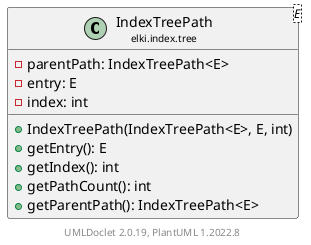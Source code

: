 @startuml
    remove .*\.(Instance|Par|Parameterizer|Factory)$
    set namespaceSeparator none
    hide empty fields
    hide empty methods

    class "<size:14>IndexTreePath\n<size:10>elki.index.tree" as elki.index.tree.IndexTreePath<E> [[IndexTreePath.html]] {
        -parentPath: IndexTreePath<E>
        -entry: E
        -index: int
        +IndexTreePath(IndexTreePath<E>, E, int)
        +getEntry(): E
        +getIndex(): int
        +getPathCount(): int
        +getParentPath(): IndexTreePath<E>
    }

    center footer UMLDoclet 2.0.19, PlantUML 1.2022.8
@enduml
